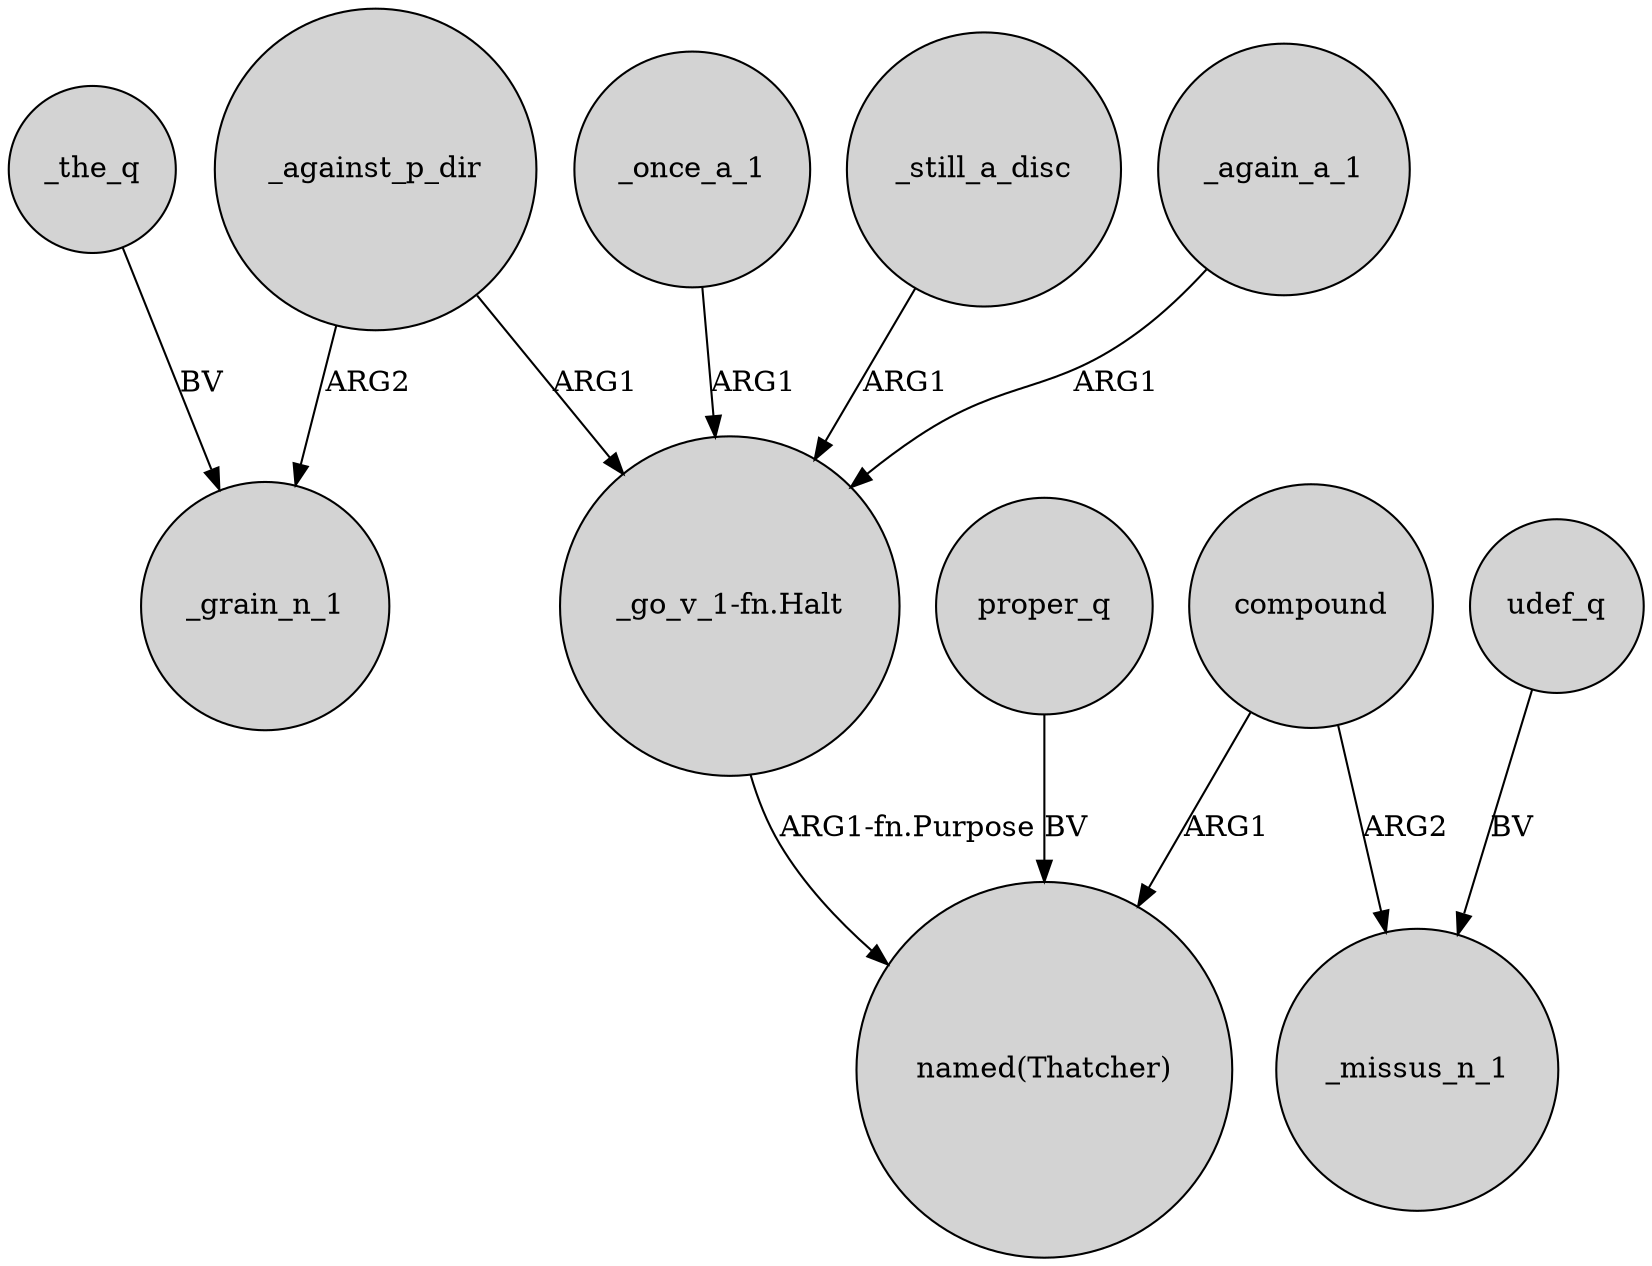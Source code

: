digraph {
	node [shape=circle style=filled]
	_against_p_dir -> _grain_n_1 [label=ARG2]
	_again_a_1 -> "_go_v_1-fn.Halt" [label=ARG1]
	compound -> _missus_n_1 [label=ARG2]
	compound -> "named(Thatcher)" [label=ARG1]
	_once_a_1 -> "_go_v_1-fn.Halt" [label=ARG1]
	_the_q -> _grain_n_1 [label=BV]
	proper_q -> "named(Thatcher)" [label=BV]
	"_go_v_1-fn.Halt" -> "named(Thatcher)" [label="ARG1-fn.Purpose"]
	_still_a_disc -> "_go_v_1-fn.Halt" [label=ARG1]
	_against_p_dir -> "_go_v_1-fn.Halt" [label=ARG1]
	udef_q -> _missus_n_1 [label=BV]
}
